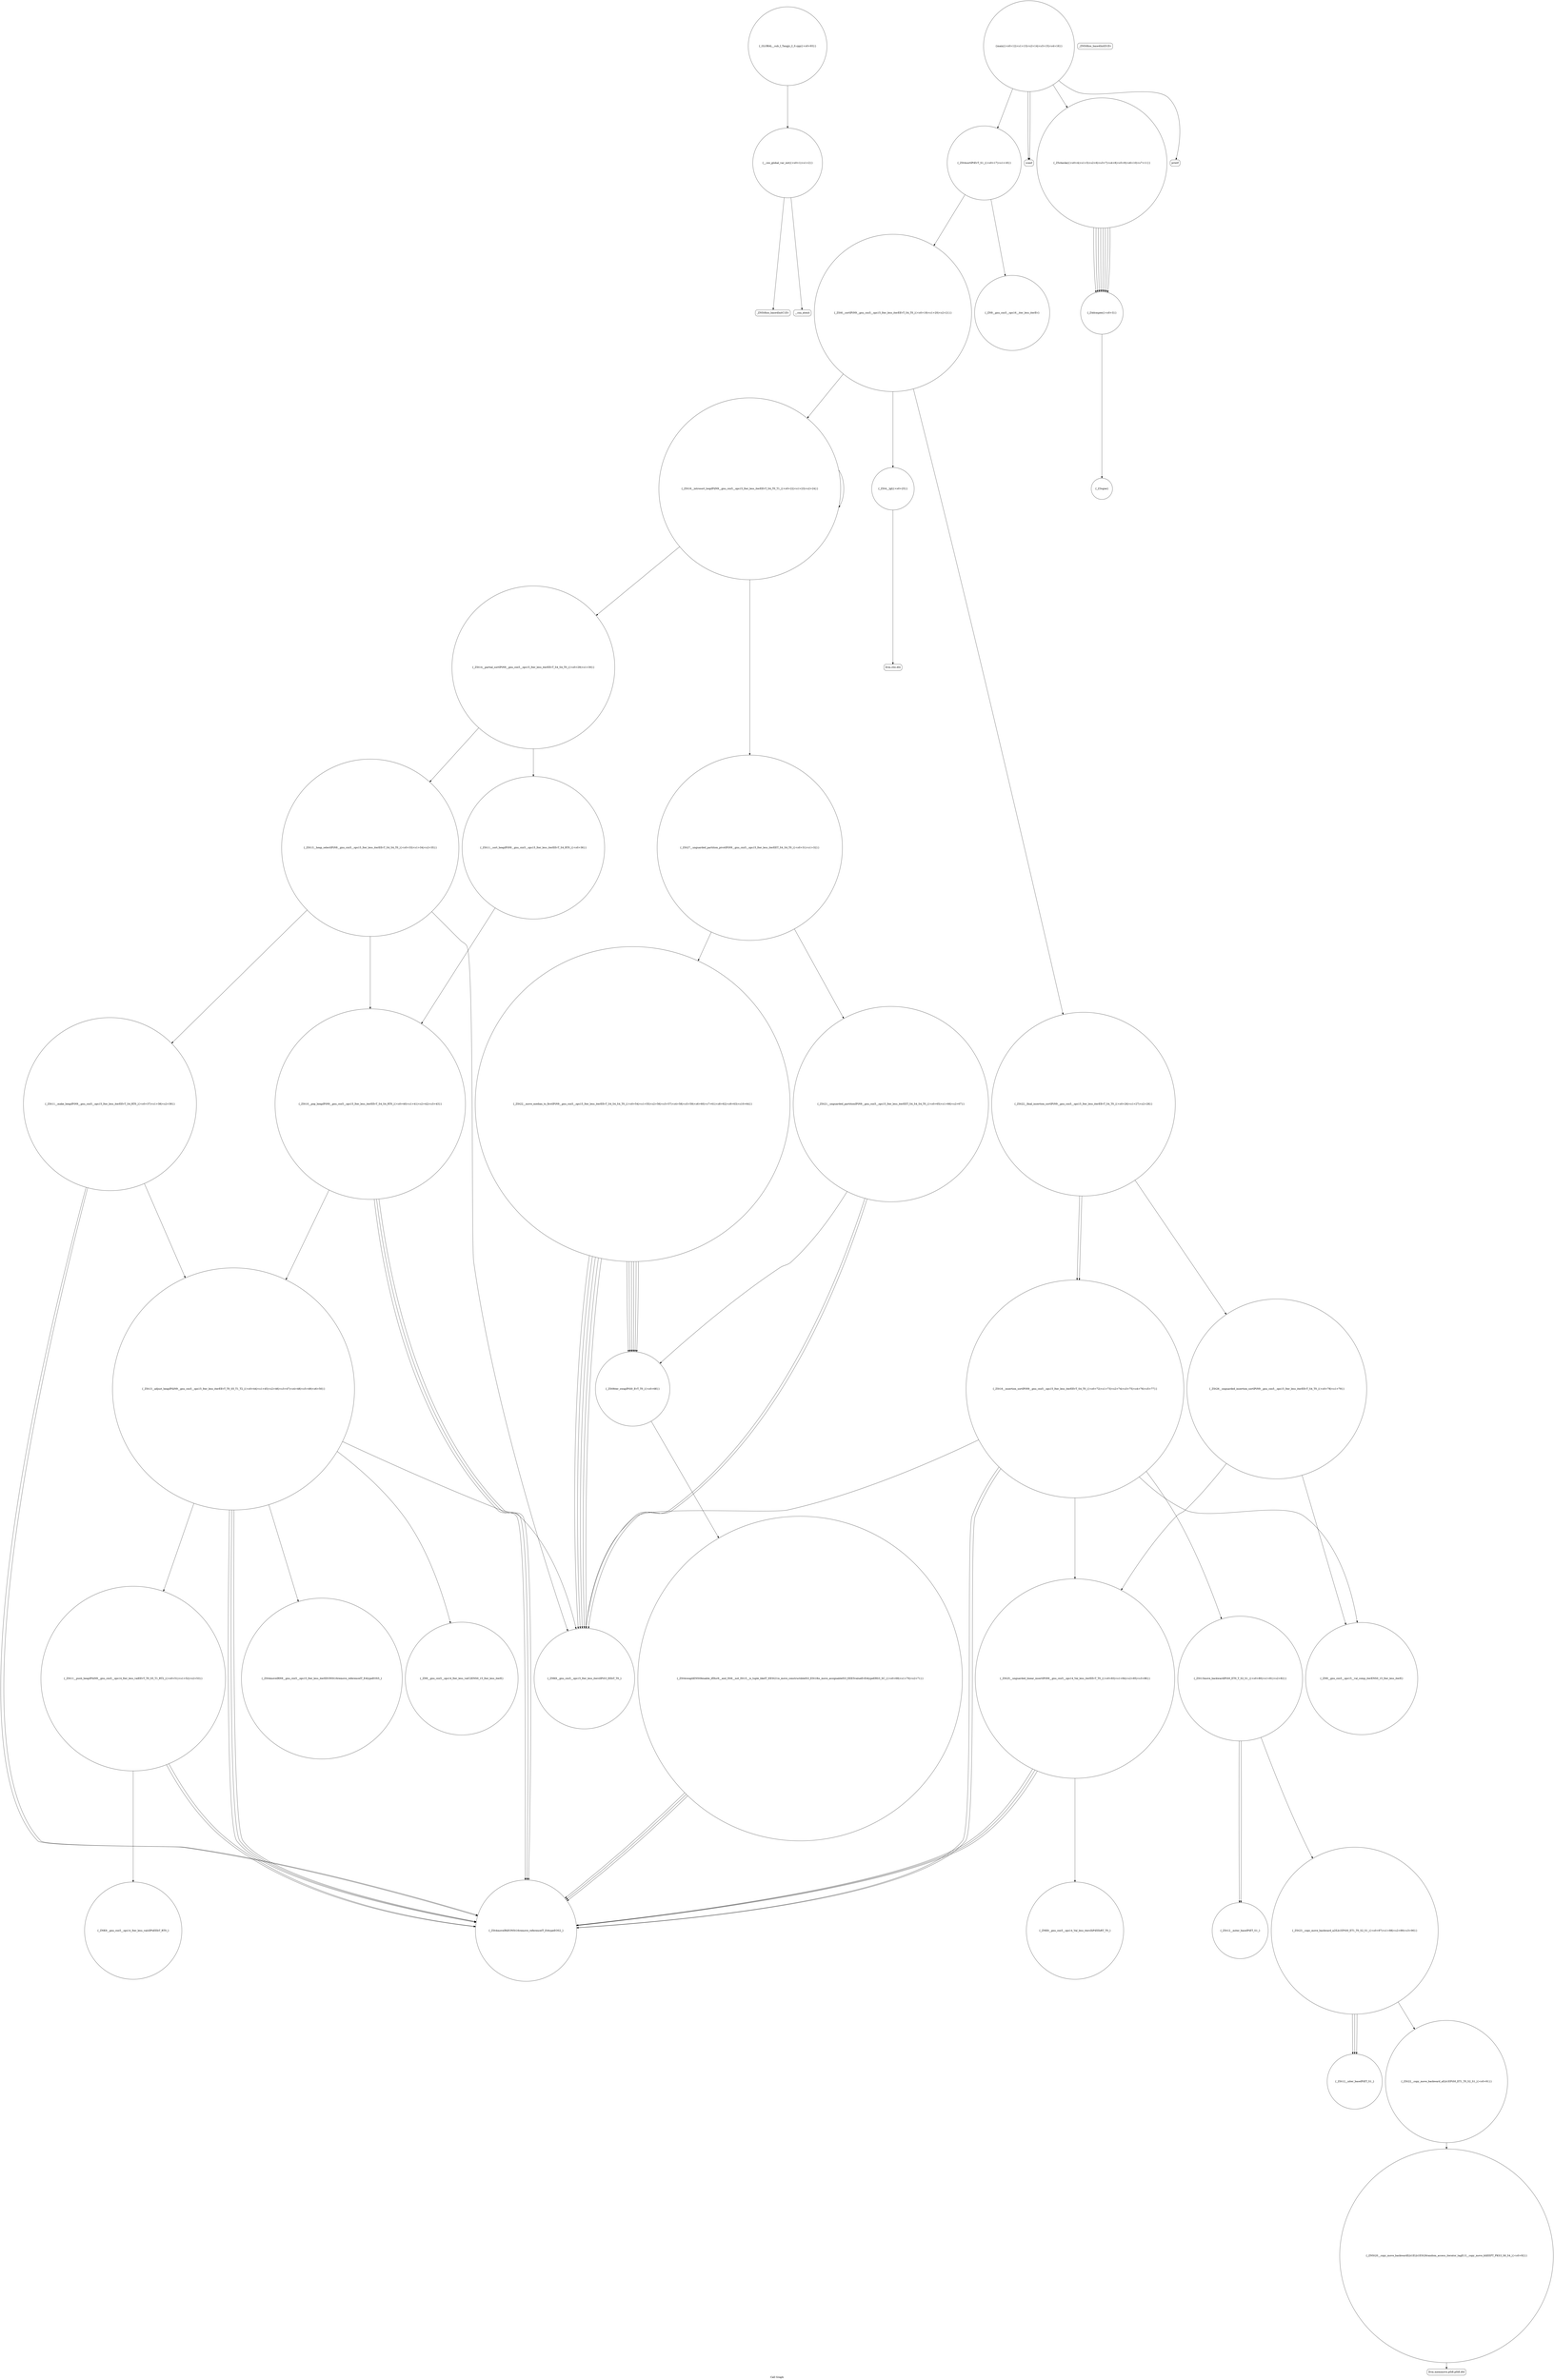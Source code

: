 digraph "Call Graph" {
	label="Call Graph";

	Node0x55f9f3d42a30 [shape=record,shape=circle,label="{__cxx_global_var_init|{<s0>1|<s1>2}}"];
	Node0x55f9f3d42a30:s0 -> Node0x55f9f3d42ec0[color=black];
	Node0x55f9f3d42a30:s1 -> Node0x55f9f3d42fc0[color=black];
	Node0x55f9f3d444c0 [shape=record,shape=circle,label="{_ZNK9__gnu_cxx5__ops14_Val_less_iterclIiPiEEbRT_T0_}"];
	Node0x55f9f3d43b40 [shape=record,shape=circle,label="{_ZN9__gnu_cxx5__ops14_Iter_less_valC2ENS0_15_Iter_less_iterE}"];
	Node0x55f9f3d431c0 [shape=record,shape=circle,label="{main|{<s0>12|<s1>13|<s2>14|<s3>15|<s4>16}}"];
	Node0x55f9f3d431c0:s0 -> Node0x55f9f3d43240[color=black];
	Node0x55f9f3d431c0:s1 -> Node0x55f9f3d43240[color=black];
	Node0x55f9f3d431c0:s2 -> Node0x55f9f3d432c0[color=black];
	Node0x55f9f3d431c0:s3 -> Node0x55f9f3d43140[color=black];
	Node0x55f9f3d431c0:s4 -> Node0x55f9f3d43340[color=black];
	Node0x55f9f3d43ec0 [shape=record,shape=Mrecord,label="{llvm.ctlz.i64}"];
	Node0x55f9f3d43540 [shape=record,shape=circle,label="{_ZSt4__lgl|{<s0>25}}"];
	Node0x55f9f3d43540:s0 -> Node0x55f9f3d43ec0[color=black];
	Node0x55f9f3d44240 [shape=record,shape=circle,label="{_ZSt12__miter_baseIPiET_S1_}"];
	Node0x55f9f3d438c0 [shape=record,shape=circle,label="{_ZNK9__gnu_cxx5__ops15_Iter_less_iterclIPiS3_EEbT_T0_}"];
	Node0x55f9f3d42f40 [shape=record,shape=Mrecord,label="{_ZNSt8ios_base4InitD1Ev}"];
	Node0x55f9f3d43c40 [shape=record,shape=circle,label="{_ZNK9__gnu_cxx5__ops14_Iter_less_valclIPiiEEbT_RT0_}"];
	Node0x55f9f3d432c0 [shape=record,shape=circle,label="{_ZSt4sortIPiEvT_S1_|{<s0>17|<s1>18}}"];
	Node0x55f9f3d432c0:s0 -> Node0x55f9f3d43440[color=black];
	Node0x55f9f3d432c0:s1 -> Node0x55f9f3d433c0[color=black];
	Node0x55f9f3d43fc0 [shape=record,shape=circle,label="{_ZSt26__unguarded_insertion_sortIPiN9__gnu_cxx5__ops15_Iter_less_iterEEvT_S4_T0_|{<s0>78|<s1>79}}"];
	Node0x55f9f3d43fc0:s0 -> Node0x55f9f3d44140[color=black];
	Node0x55f9f3d43fc0:s1 -> Node0x55f9f3d440c0[color=black];
	Node0x55f9f3d43640 [shape=record,shape=circle,label="{_ZSt14__partial_sortIPiN9__gnu_cxx5__ops15_Iter_less_iterEEvT_S4_S4_T0_|{<s0>29|<s1>30}}"];
	Node0x55f9f3d43640:s0 -> Node0x55f9f3d43740[color=black];
	Node0x55f9f3d43640:s1 -> Node0x55f9f3d437c0[color=black];
	Node0x55f9f3d44340 [shape=record,shape=circle,label="{_ZSt12__niter_baseIPiET_S1_}"];
	Node0x55f9f3d439c0 [shape=record,shape=circle,label="{_ZSt4moveIRiEONSt16remove_referenceIT_E4typeEOS2_}"];
	Node0x55f9f3d43040 [shape=record,shape=circle,label="{_Z3sgne}"];
	Node0x55f9f3d43d40 [shape=record,shape=circle,label="{_ZSt21__unguarded_partitionIPiN9__gnu_cxx5__ops15_Iter_less_iterEET_S4_S4_S4_T0_|{<s0>65|<s1>66|<s2>67}}"];
	Node0x55f9f3d43d40:s0 -> Node0x55f9f3d438c0[color=black];
	Node0x55f9f3d43d40:s1 -> Node0x55f9f3d438c0[color=black];
	Node0x55f9f3d43d40:s2 -> Node0x55f9f3d43dc0[color=black];
	Node0x55f9f3d433c0 [shape=record,shape=circle,label="{_ZSt6__sortIPiN9__gnu_cxx5__ops15_Iter_less_iterEEvT_S4_T0_|{<s0>19|<s1>20|<s2>21}}"];
	Node0x55f9f3d433c0:s0 -> Node0x55f9f3d43540[color=black];
	Node0x55f9f3d433c0:s1 -> Node0x55f9f3d434c0[color=black];
	Node0x55f9f3d433c0:s2 -> Node0x55f9f3d435c0[color=black];
	Node0x55f9f3d440c0 [shape=record,shape=circle,label="{_ZSt25__unguarded_linear_insertIPiN9__gnu_cxx5__ops14_Val_less_iterEEvT_T0_|{<s0>83|<s1>84|<s2>85|<s3>86}}"];
	Node0x55f9f3d440c0:s0 -> Node0x55f9f3d439c0[color=black];
	Node0x55f9f3d440c0:s1 -> Node0x55f9f3d444c0[color=black];
	Node0x55f9f3d440c0:s2 -> Node0x55f9f3d439c0[color=black];
	Node0x55f9f3d440c0:s3 -> Node0x55f9f3d439c0[color=black];
	Node0x55f9f3d43740 [shape=record,shape=circle,label="{_ZSt13__heap_selectIPiN9__gnu_cxx5__ops15_Iter_less_iterEEvT_S4_S4_T0_|{<s0>33|<s1>34|<s2>35}}"];
	Node0x55f9f3d43740:s0 -> Node0x55f9f3d43840[color=black];
	Node0x55f9f3d43740:s1 -> Node0x55f9f3d438c0[color=black];
	Node0x55f9f3d43740:s2 -> Node0x55f9f3d43940[color=black];
	Node0x55f9f3d44440 [shape=record,shape=Mrecord,label="{llvm.memmove.p0i8.p0i8.i64}"];
	Node0x55f9f3d43ac0 [shape=record,shape=circle,label="{_ZSt4moveIRN9__gnu_cxx5__ops15_Iter_less_iterEEONSt16remove_referenceIT_E4typeEOS5_}"];
	Node0x55f9f3d43140 [shape=record,shape=circle,label="{_Z5checke|{<s0>4|<s1>5|<s2>6|<s3>7|<s4>8|<s5>9|<s6>10|<s7>11}}"];
	Node0x55f9f3d43140:s0 -> Node0x55f9f3d430c0[color=black];
	Node0x55f9f3d43140:s1 -> Node0x55f9f3d430c0[color=black];
	Node0x55f9f3d43140:s2 -> Node0x55f9f3d430c0[color=black];
	Node0x55f9f3d43140:s3 -> Node0x55f9f3d430c0[color=black];
	Node0x55f9f3d43140:s4 -> Node0x55f9f3d430c0[color=black];
	Node0x55f9f3d43140:s5 -> Node0x55f9f3d430c0[color=black];
	Node0x55f9f3d43140:s6 -> Node0x55f9f3d430c0[color=black];
	Node0x55f9f3d43140:s7 -> Node0x55f9f3d430c0[color=black];
	Node0x55f9f3d43e40 [shape=record,shape=circle,label="{_ZSt4swapIiENSt9enable_ifIXsr6__and_ISt6__not_ISt15__is_tuple_likeIT_EESt21is_move_constructibleIS3_ESt18is_move_assignableIS3_EEE5valueEvE4typeERS3_SC_|{<s0>69|<s1>70|<s2>71}}"];
	Node0x55f9f3d43e40:s0 -> Node0x55f9f3d439c0[color=black];
	Node0x55f9f3d43e40:s1 -> Node0x55f9f3d439c0[color=black];
	Node0x55f9f3d43e40:s2 -> Node0x55f9f3d439c0[color=black];
	Node0x55f9f3d434c0 [shape=record,shape=circle,label="{_ZSt16__introsort_loopIPilN9__gnu_cxx5__ops15_Iter_less_iterEEvT_S4_T0_T1_|{<s0>22|<s1>23|<s2>24}}"];
	Node0x55f9f3d434c0:s0 -> Node0x55f9f3d43640[color=black];
	Node0x55f9f3d434c0:s1 -> Node0x55f9f3d436c0[color=black];
	Node0x55f9f3d434c0:s2 -> Node0x55f9f3d434c0[color=black];
	Node0x55f9f3d441c0 [shape=record,shape=circle,label="{_ZSt23__copy_move_backward_a2ILb1EPiS0_ET1_T0_S2_S1_|{<s0>87|<s1>88|<s2>89|<s3>90}}"];
	Node0x55f9f3d441c0:s0 -> Node0x55f9f3d44340[color=black];
	Node0x55f9f3d441c0:s1 -> Node0x55f9f3d44340[color=black];
	Node0x55f9f3d441c0:s2 -> Node0x55f9f3d44340[color=black];
	Node0x55f9f3d441c0:s3 -> Node0x55f9f3d442c0[color=black];
	Node0x55f9f3d43840 [shape=record,shape=circle,label="{_ZSt11__make_heapIPiN9__gnu_cxx5__ops15_Iter_less_iterEEvT_S4_RT0_|{<s0>37|<s1>38|<s2>39}}"];
	Node0x55f9f3d43840:s0 -> Node0x55f9f3d439c0[color=black];
	Node0x55f9f3d43840:s1 -> Node0x55f9f3d439c0[color=black];
	Node0x55f9f3d43840:s2 -> Node0x55f9f3d43a40[color=black];
	Node0x55f9f3d42ec0 [shape=record,shape=Mrecord,label="{_ZNSt8ios_base4InitC1Ev}"];
	Node0x55f9f3d44540 [shape=record,shape=circle,label="{_GLOBAL__sub_I_Tangjz_2_0.cpp|{<s0>93}}"];
	Node0x55f9f3d44540:s0 -> Node0x55f9f3d42a30[color=black];
	Node0x55f9f3d43bc0 [shape=record,shape=circle,label="{_ZSt11__push_heapIPiliN9__gnu_cxx5__ops14_Iter_less_valEEvT_T0_S5_T1_RT2_|{<s0>51|<s1>52|<s2>53}}"];
	Node0x55f9f3d43bc0:s0 -> Node0x55f9f3d43c40[color=black];
	Node0x55f9f3d43bc0:s1 -> Node0x55f9f3d439c0[color=black];
	Node0x55f9f3d43bc0:s2 -> Node0x55f9f3d439c0[color=black];
	Node0x55f9f3d43240 [shape=record,shape=Mrecord,label="{scanf}"];
	Node0x55f9f3d43f40 [shape=record,shape=circle,label="{_ZSt16__insertion_sortIPiN9__gnu_cxx5__ops15_Iter_less_iterEEvT_S4_T0_|{<s0>72|<s1>73|<s2>74|<s3>75|<s4>76|<s5>77}}"];
	Node0x55f9f3d43f40:s0 -> Node0x55f9f3d438c0[color=black];
	Node0x55f9f3d43f40:s1 -> Node0x55f9f3d439c0[color=black];
	Node0x55f9f3d43f40:s2 -> Node0x55f9f3d44040[color=black];
	Node0x55f9f3d43f40:s3 -> Node0x55f9f3d439c0[color=black];
	Node0x55f9f3d43f40:s4 -> Node0x55f9f3d44140[color=black];
	Node0x55f9f3d43f40:s5 -> Node0x55f9f3d440c0[color=black];
	Node0x55f9f3d435c0 [shape=record,shape=circle,label="{_ZSt22__final_insertion_sortIPiN9__gnu_cxx5__ops15_Iter_less_iterEEvT_S4_T0_|{<s0>26|<s1>27|<s2>28}}"];
	Node0x55f9f3d435c0:s0 -> Node0x55f9f3d43f40[color=black];
	Node0x55f9f3d435c0:s1 -> Node0x55f9f3d43fc0[color=black];
	Node0x55f9f3d435c0:s2 -> Node0x55f9f3d43f40[color=black];
	Node0x55f9f3d442c0 [shape=record,shape=circle,label="{_ZSt22__copy_move_backward_aILb1EPiS0_ET1_T0_S2_S1_|{<s0>91}}"];
	Node0x55f9f3d442c0:s0 -> Node0x55f9f3d443c0[color=black];
	Node0x55f9f3d43940 [shape=record,shape=circle,label="{_ZSt10__pop_heapIPiN9__gnu_cxx5__ops15_Iter_less_iterEEvT_S4_S4_RT0_|{<s0>40|<s1>41|<s2>42|<s3>43}}"];
	Node0x55f9f3d43940:s0 -> Node0x55f9f3d439c0[color=black];
	Node0x55f9f3d43940:s1 -> Node0x55f9f3d439c0[color=black];
	Node0x55f9f3d43940:s2 -> Node0x55f9f3d439c0[color=black];
	Node0x55f9f3d43940:s3 -> Node0x55f9f3d43a40[color=black];
	Node0x55f9f3d42fc0 [shape=record,shape=Mrecord,label="{__cxa_atexit}"];
	Node0x55f9f3d43cc0 [shape=record,shape=circle,label="{_ZSt22__move_median_to_firstIPiN9__gnu_cxx5__ops15_Iter_less_iterEEvT_S4_S4_S4_T0_|{<s0>54|<s1>55|<s2>56|<s3>57|<s4>58|<s5>59|<s6>60|<s7>61|<s8>62|<s9>63|<s10>64}}"];
	Node0x55f9f3d43cc0:s0 -> Node0x55f9f3d438c0[color=black];
	Node0x55f9f3d43cc0:s1 -> Node0x55f9f3d438c0[color=black];
	Node0x55f9f3d43cc0:s2 -> Node0x55f9f3d43dc0[color=black];
	Node0x55f9f3d43cc0:s3 -> Node0x55f9f3d438c0[color=black];
	Node0x55f9f3d43cc0:s4 -> Node0x55f9f3d43dc0[color=black];
	Node0x55f9f3d43cc0:s5 -> Node0x55f9f3d43dc0[color=black];
	Node0x55f9f3d43cc0:s6 -> Node0x55f9f3d438c0[color=black];
	Node0x55f9f3d43cc0:s7 -> Node0x55f9f3d43dc0[color=black];
	Node0x55f9f3d43cc0:s8 -> Node0x55f9f3d438c0[color=black];
	Node0x55f9f3d43cc0:s9 -> Node0x55f9f3d43dc0[color=black];
	Node0x55f9f3d43cc0:s10 -> Node0x55f9f3d43dc0[color=black];
	Node0x55f9f3d43340 [shape=record,shape=Mrecord,label="{printf}"];
	Node0x55f9f3d44040 [shape=record,shape=circle,label="{_ZSt13move_backwardIPiS0_ET0_T_S2_S1_|{<s0>80|<s1>81|<s2>82}}"];
	Node0x55f9f3d44040:s0 -> Node0x55f9f3d44240[color=black];
	Node0x55f9f3d44040:s1 -> Node0x55f9f3d44240[color=black];
	Node0x55f9f3d44040:s2 -> Node0x55f9f3d441c0[color=black];
	Node0x55f9f3d436c0 [shape=record,shape=circle,label="{_ZSt27__unguarded_partition_pivotIPiN9__gnu_cxx5__ops15_Iter_less_iterEET_S4_S4_T0_|{<s0>31|<s1>32}}"];
	Node0x55f9f3d436c0:s0 -> Node0x55f9f3d43cc0[color=black];
	Node0x55f9f3d436c0:s1 -> Node0x55f9f3d43d40[color=black];
	Node0x55f9f3d443c0 [shape=record,shape=circle,label="{_ZNSt20__copy_move_backwardILb1ELb1ESt26random_access_iterator_tagE13__copy_move_bIiEEPT_PKS3_S6_S4_|{<s0>92}}"];
	Node0x55f9f3d443c0:s0 -> Node0x55f9f3d44440[color=black];
	Node0x55f9f3d43a40 [shape=record,shape=circle,label="{_ZSt13__adjust_heapIPiliN9__gnu_cxx5__ops15_Iter_less_iterEEvT_T0_S5_T1_T2_|{<s0>44|<s1>45|<s2>46|<s3>47|<s4>48|<s5>49|<s6>50}}"];
	Node0x55f9f3d43a40:s0 -> Node0x55f9f3d438c0[color=black];
	Node0x55f9f3d43a40:s1 -> Node0x55f9f3d439c0[color=black];
	Node0x55f9f3d43a40:s2 -> Node0x55f9f3d439c0[color=black];
	Node0x55f9f3d43a40:s3 -> Node0x55f9f3d43ac0[color=black];
	Node0x55f9f3d43a40:s4 -> Node0x55f9f3d43b40[color=black];
	Node0x55f9f3d43a40:s5 -> Node0x55f9f3d439c0[color=black];
	Node0x55f9f3d43a40:s6 -> Node0x55f9f3d43bc0[color=black];
	Node0x55f9f3d430c0 [shape=record,shape=circle,label="{_Z4dcmpee|{<s0>3}}"];
	Node0x55f9f3d430c0:s0 -> Node0x55f9f3d43040[color=black];
	Node0x55f9f3d43dc0 [shape=record,shape=circle,label="{_ZSt9iter_swapIPiS0_EvT_T0_|{<s0>68}}"];
	Node0x55f9f3d43dc0:s0 -> Node0x55f9f3d43e40[color=black];
	Node0x55f9f3d43440 [shape=record,shape=circle,label="{_ZN9__gnu_cxx5__ops16__iter_less_iterEv}"];
	Node0x55f9f3d44140 [shape=record,shape=circle,label="{_ZN9__gnu_cxx5__ops15__val_comp_iterENS0_15_Iter_less_iterE}"];
	Node0x55f9f3d437c0 [shape=record,shape=circle,label="{_ZSt11__sort_heapIPiN9__gnu_cxx5__ops15_Iter_less_iterEEvT_S4_RT0_|{<s0>36}}"];
	Node0x55f9f3d437c0:s0 -> Node0x55f9f3d43940[color=black];
}
